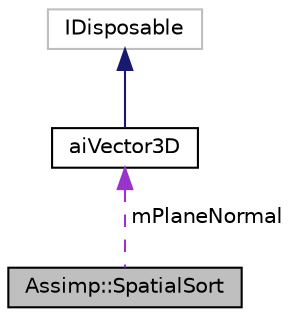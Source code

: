 digraph "Assimp::SpatialSort"
{
  edge [fontname="Helvetica",fontsize="10",labelfontname="Helvetica",labelfontsize="10"];
  node [fontname="Helvetica",fontsize="10",shape=record];
  Node1 [label="Assimp::SpatialSort",height=0.2,width=0.4,color="black", fillcolor="grey75", style="filled", fontcolor="black"];
  Node2 -> Node1 [dir="back",color="darkorchid3",fontsize="10",style="dashed",label=" mPlaneNormal" ,fontname="Helvetica"];
  Node2 [label="aiVector3D",height=0.2,width=0.4,color="black", fillcolor="white", style="filled",URL="$structai_vector3_d.html"];
  Node3 -> Node2 [dir="back",color="midnightblue",fontsize="10",style="solid",fontname="Helvetica"];
  Node3 [label="IDisposable",height=0.2,width=0.4,color="grey75", fillcolor="white", style="filled"];
}
